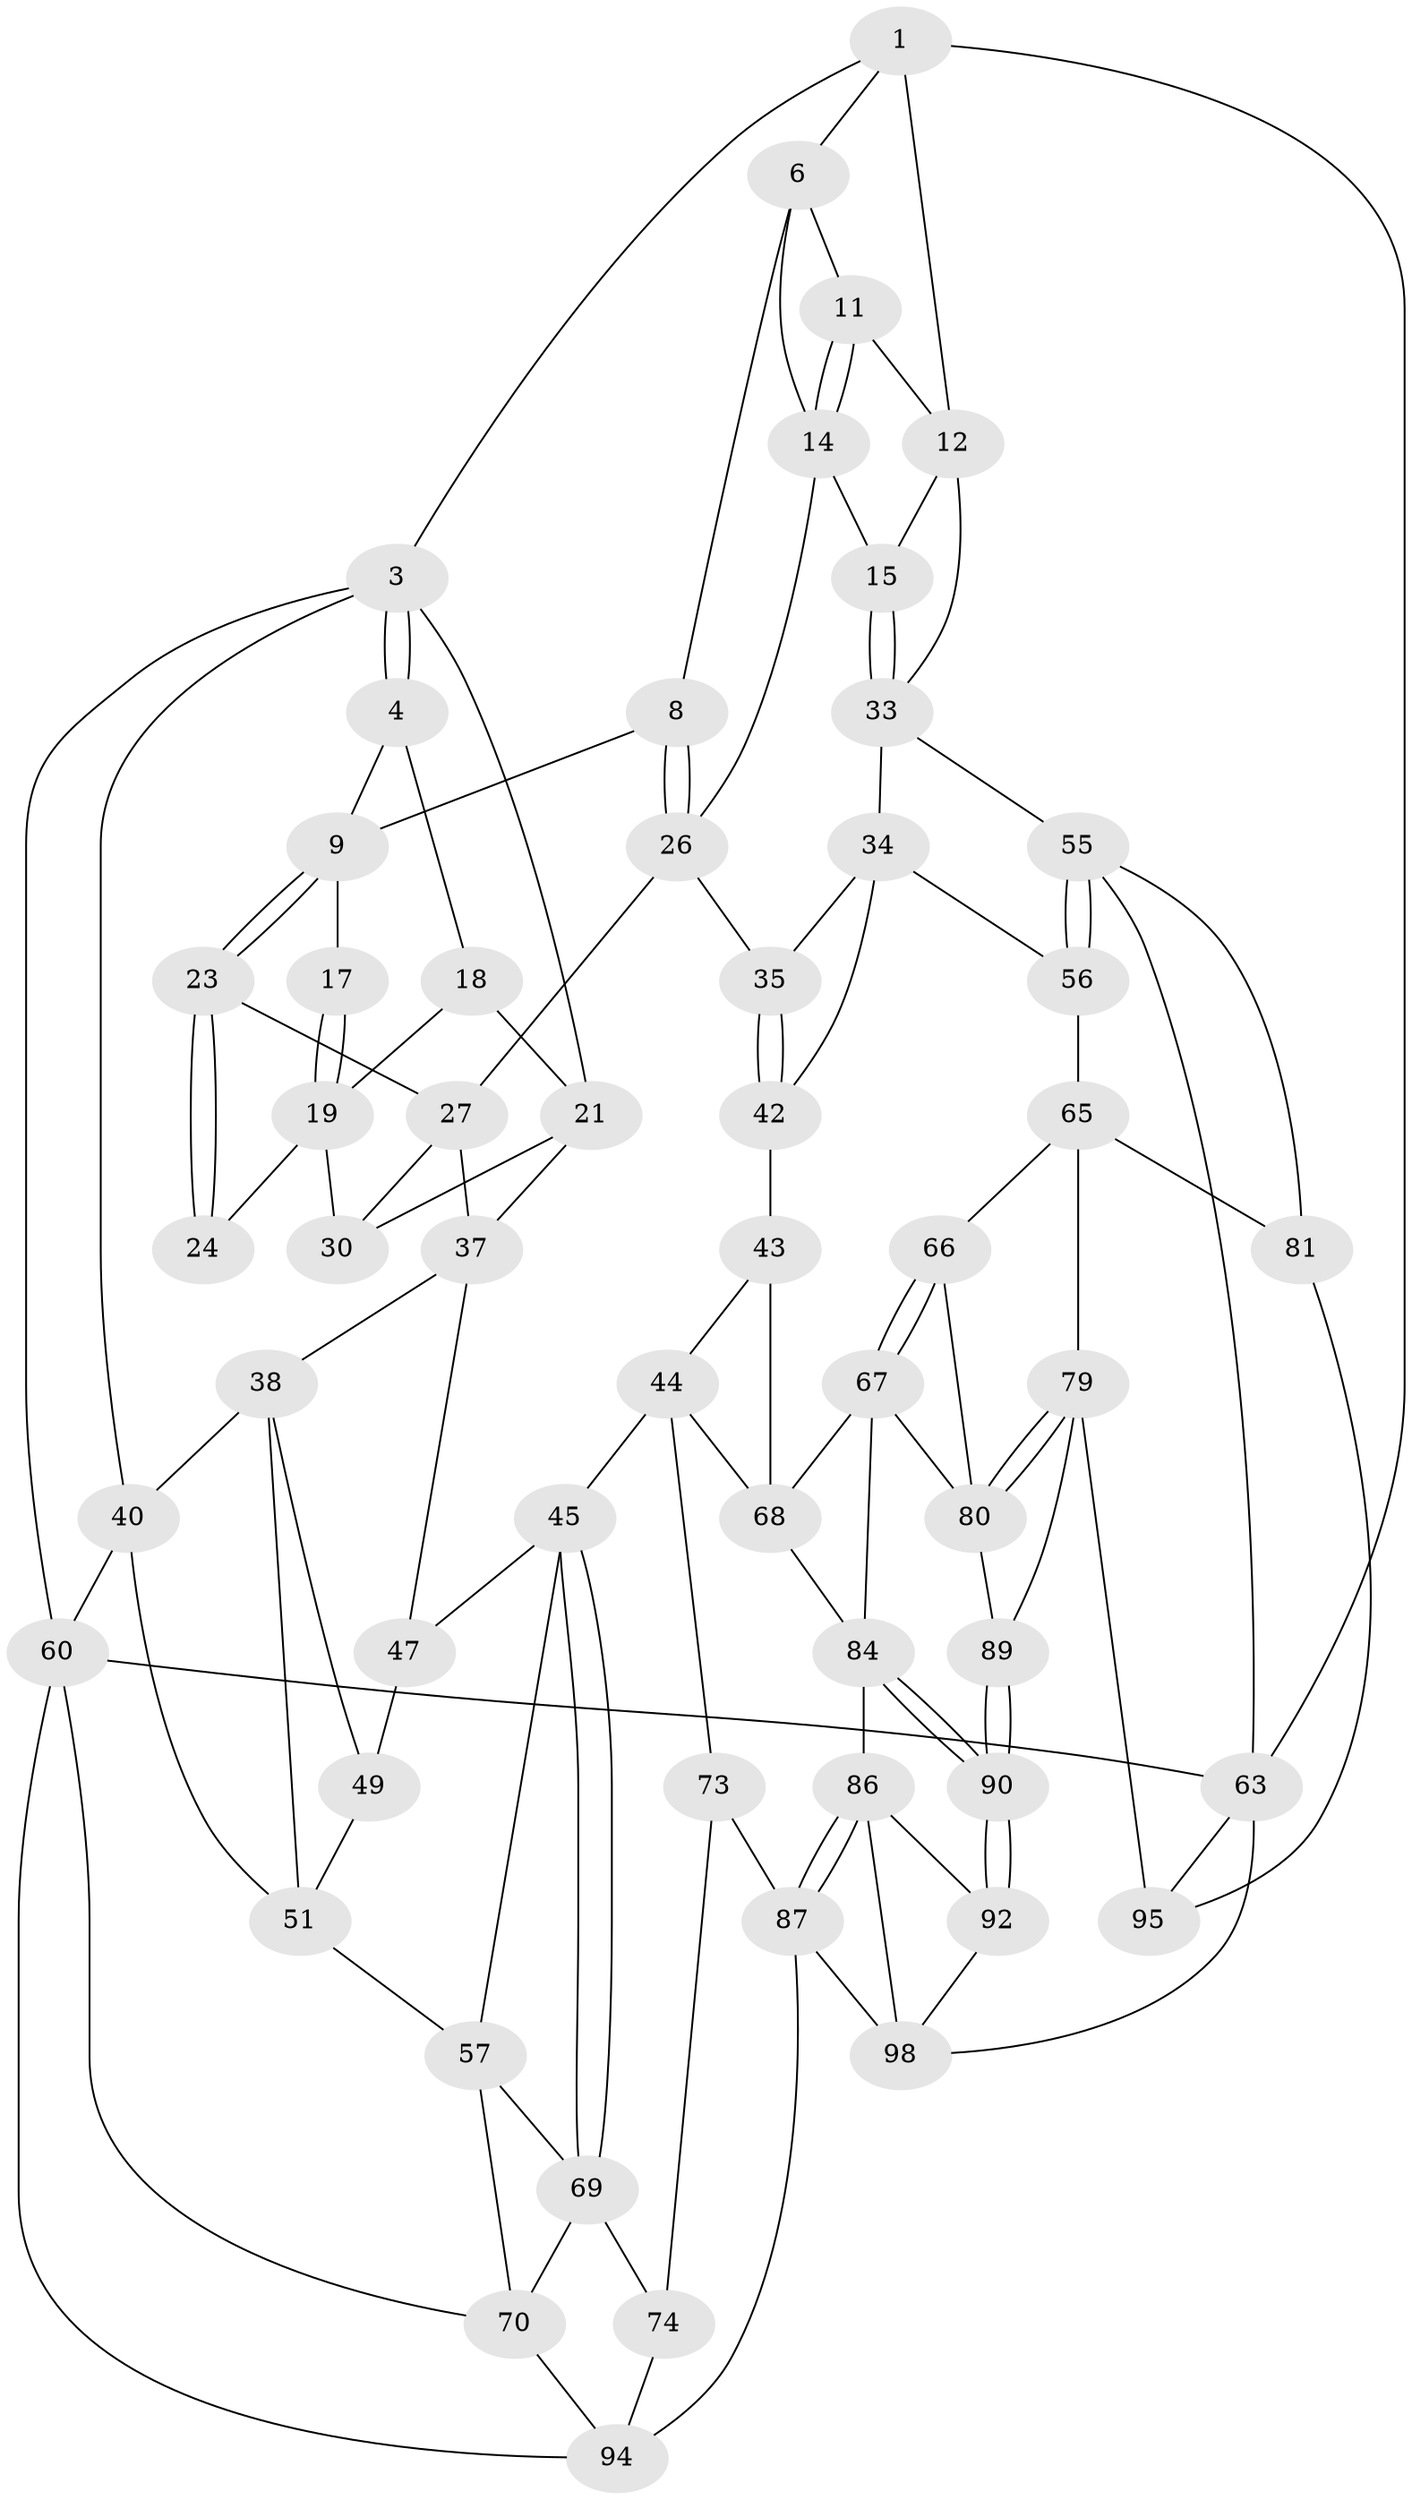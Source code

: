 // original degree distribution, {3: 0.03, 6: 0.25, 5: 0.47, 4: 0.25}
// Generated by graph-tools (version 1.1) at 2025/42/03/06/25 10:42:26]
// undirected, 57 vertices, 119 edges
graph export_dot {
graph [start="1"]
  node [color=gray90,style=filled];
  1 [pos="+0.6845848144563088+0",super="+2"];
  3 [pos="+0+0",super="+22"];
  4 [pos="+0.06964176906504971+0",super="+5"];
  6 [pos="+0.6859107175280097+0",super="+7"];
  8 [pos="+0.6086318424091708+0.10293738343373902"];
  9 [pos="+0.4760729572964915+0.10350777515259119",super="+10"];
  11 [pos="+0.8662436227176876+0.07556792493084141"];
  12 [pos="+0.8803006453724718+0.07650324976921696",super="+13"];
  14 [pos="+0.7288317420072802+0.11293855936115338",super="+16"];
  15 [pos="+0.8428693193940918+0.20785035339412422"];
  17 [pos="+0.3857705536787776+0.0934665287804942"];
  18 [pos="+0.1501364963618405+0",super="+20"];
  19 [pos="+0.31610257046492+0.16177677305379226",super="+25"];
  21 [pos="+0.19743269691188803+0.24701743591567604",super="+31"];
  23 [pos="+0.471771032021576+0.1202805447334771",super="+28"];
  24 [pos="+0.37463345672107895+0.21682957495537455"];
  26 [pos="+0.583873718379752+0.3133220571611706",super="+29"];
  27 [pos="+0.581621034240646+0.31311695011095975",super="+32"];
  30 [pos="+0.3639375468636542+0.3247686590661635"];
  33 [pos="+0.9160488597136344+0.3301569965916972",super="+36"];
  34 [pos="+0.8406145856669669+0.38108185602046557",super="+53"];
  35 [pos="+0.6657213139141919+0.3699800895848028"];
  37 [pos="+0.153987515012181+0.35250455711986695",super="+41"];
  38 [pos="+0.08718300896909671+0.3945368190541984",super="+39"];
  40 [pos="+0+0.26169124446381475",super="+59"];
  42 [pos="+0.6242061175678445+0.4822557021371682",super="+54"];
  43 [pos="+0.6013298416349221+0.5234840570245637",super="+62"];
  44 [pos="+0.46887129886525325+0.5950839139325949",super="+72"];
  45 [pos="+0.45731573851525664+0.5929439405965728",super="+46"];
  47 [pos="+0.3590430632676382+0.4775985761256014",super="+48"];
  49 [pos="+0.13641241359247583+0.42891184401489185",super="+50"];
  51 [pos="+0.11857067383594888+0.6113251300765379",super="+52"];
  55 [pos="+1+0.6195430540951337",super="+64"];
  56 [pos="+0.9949502594038444+0.6501808685384575"];
  57 [pos="+0.23868750296972488+0.6460239700076454",super="+58"];
  60 [pos="+0+0.975398983135528",super="+61"];
  63 [pos="+1+1",super="+99"];
  65 [pos="+0.9054204682445545+0.754022818984253",super="+78"];
  66 [pos="+0.8797040535519058+0.7577639555359303"];
  67 [pos="+0.7363245680872784+0.7203572579146045",super="+82"];
  68 [pos="+0.7322417318088984+0.7168194301209476",super="+77"];
  69 [pos="+0.39843578960453585+0.6671863595657842",super="+76"];
  70 [pos="+0.15991942346381274+0.7629969704087919",super="+71"];
  73 [pos="+0.5443841224092474+0.7862125324459474",super="+88"];
  74 [pos="+0.3474681522387267+0.8209768807708331",super="+75"];
  79 [pos="+0.872025888152069+0.8975135250395837",super="+91"];
  80 [pos="+0.8577850074724506+0.8191194357244289",super="+83"];
  81 [pos="+1+0.8615514252780424"];
  84 [pos="+0.6897997392095594+0.8956726718501988",super="+85"];
  86 [pos="+0.6101643852904425+0.8500918970365395",super="+93"];
  87 [pos="+0.4844751812306134+0.9926116476683319",super="+96"];
  89 [pos="+0.8003925605445648+0.918057407269497"];
  90 [pos="+0.7258783780368865+0.9496956407429225"];
  92 [pos="+0.718626535960487+0.9638098209232225"];
  94 [pos="+0.25947372902934196+1",super="+97"];
  95 [pos="+0.8961925242960379+0.9835996336159135"];
  98 [pos="+0.5112539778821562+1",super="+100"];
  1 -- 6;
  1 -- 3;
  1 -- 63;
  1 -- 12;
  3 -- 4;
  3 -- 4;
  3 -- 40;
  3 -- 21;
  3 -- 60;
  4 -- 18;
  4 -- 9;
  6 -- 11;
  6 -- 8;
  6 -- 14;
  8 -- 9;
  8 -- 26;
  8 -- 26;
  9 -- 23;
  9 -- 23;
  9 -- 17;
  11 -- 12;
  11 -- 14;
  11 -- 14;
  12 -- 15;
  12 -- 33;
  14 -- 15;
  14 -- 26;
  15 -- 33;
  15 -- 33;
  17 -- 19;
  17 -- 19;
  18 -- 19;
  18 -- 21;
  19 -- 24;
  19 -- 30;
  21 -- 37;
  21 -- 30;
  23 -- 24 [weight=2];
  23 -- 24;
  23 -- 27;
  26 -- 27;
  26 -- 35;
  27 -- 30;
  27 -- 37;
  33 -- 34;
  33 -- 55;
  34 -- 35;
  34 -- 56;
  34 -- 42;
  35 -- 42;
  35 -- 42;
  37 -- 38;
  37 -- 47;
  38 -- 49;
  38 -- 40;
  38 -- 51;
  40 -- 60;
  40 -- 51;
  42 -- 43 [weight=2];
  43 -- 44;
  43 -- 68;
  44 -- 45;
  44 -- 73;
  44 -- 68;
  45 -- 69;
  45 -- 69;
  45 -- 57;
  45 -- 47;
  47 -- 49 [weight=2];
  49 -- 51;
  51 -- 57;
  55 -- 56;
  55 -- 56;
  55 -- 81;
  55 -- 63;
  56 -- 65;
  57 -- 69;
  57 -- 70;
  60 -- 70;
  60 -- 63;
  60 -- 94;
  63 -- 98;
  63 -- 95;
  65 -- 66;
  65 -- 81;
  65 -- 79;
  66 -- 67;
  66 -- 67;
  66 -- 80;
  67 -- 68;
  67 -- 84;
  67 -- 80;
  68 -- 84;
  69 -- 70;
  69 -- 74;
  70 -- 94;
  73 -- 74 [weight=2];
  73 -- 87;
  74 -- 94;
  79 -- 80;
  79 -- 80;
  79 -- 89;
  79 -- 95;
  80 -- 89;
  81 -- 95;
  84 -- 90;
  84 -- 90;
  84 -- 86;
  86 -- 87;
  86 -- 87;
  86 -- 98;
  86 -- 92;
  87 -- 98;
  87 -- 94;
  89 -- 90;
  89 -- 90;
  90 -- 92;
  90 -- 92;
  92 -- 98;
}
